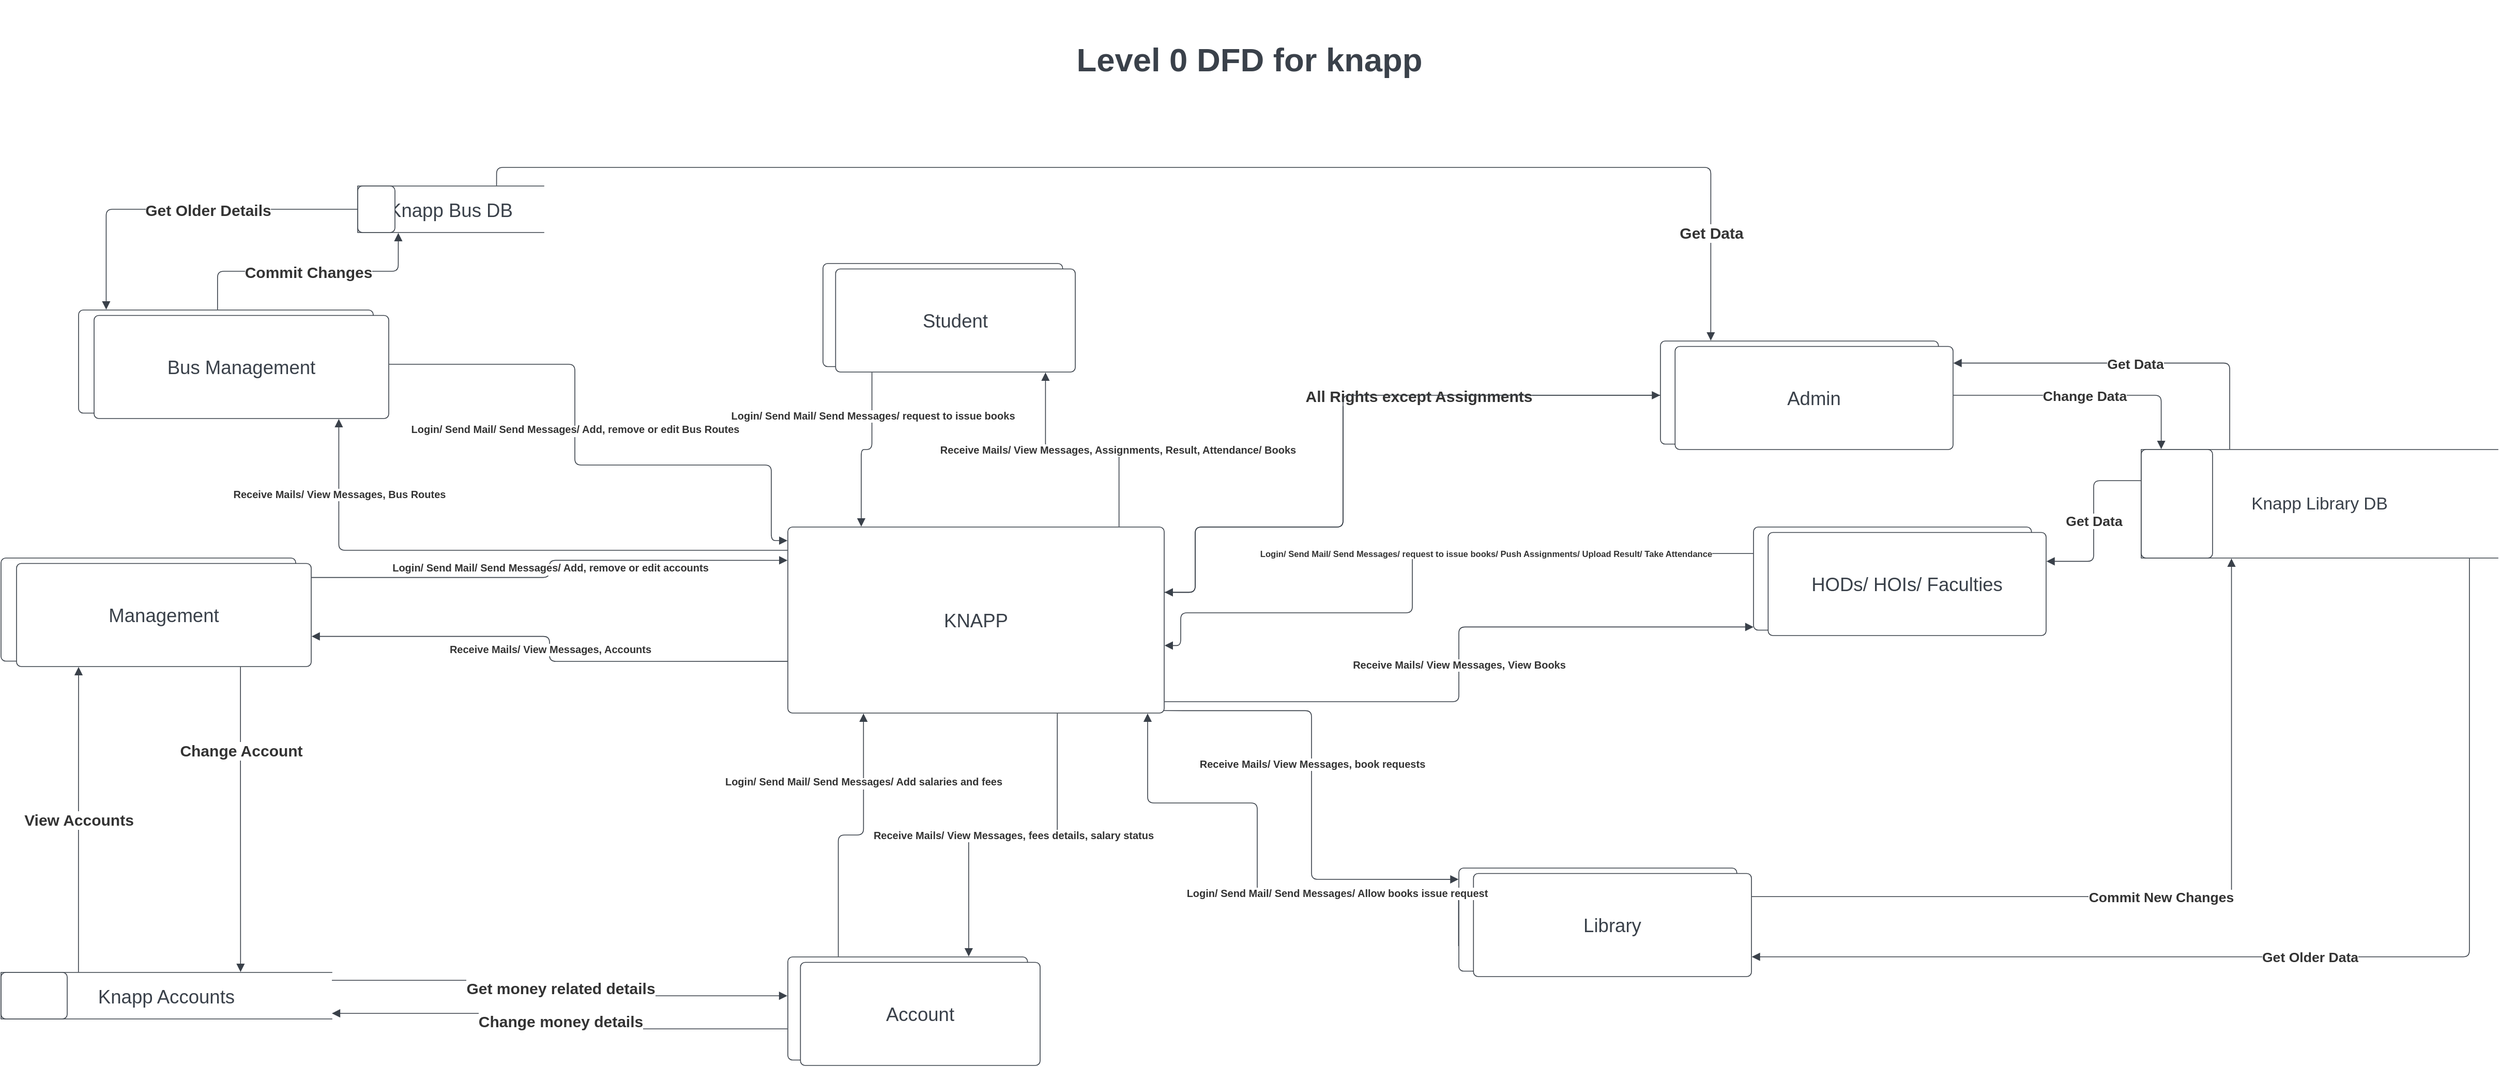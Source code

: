 <mxfile version="17.4.6" type="github">
  <diagram id="fCqaVw2pq8V73bq1t6jI" name="Page-1">
    <mxGraphModel dx="3422" dy="2517" grid="1" gridSize="10" guides="1" tooltips="1" connect="1" arrows="1" fold="1" page="1" pageScale="1" pageWidth="827" pageHeight="1169" math="0" shadow="0">
      <root>
        <mxCell id="0" />
        <mxCell id="1" parent="0" />
        <UserObject label="KNAPP" lucidchartObjectId="-gF94j9-hD2a" id="KI9LwyOwCy_DiI_rp80w-1">
          <mxCell style="html=1;overflow=block;blockSpacing=1;whiteSpace=wrap;fontSize=18.3;fontColor=#3a414a;spacing=0;strokeColor=#3a414a;strokeOpacity=100;rounded=1;absoluteArcSize=1;arcSize=9;strokeWidth=0.8;" vertex="1" parent="1">
            <mxGeometry x="116" y="60" width="364" height="180" as="geometry" />
          </mxCell>
        </UserObject>
        <UserObject label="Level 0 DFD for knapp" lucidchartObjectId="JhF9Eehg9fw0" id="KI9LwyOwCy_DiI_rp80w-2">
          <mxCell style="html=1;overflow=block;blockSpacing=1;whiteSpace=wrap;fontSize=31.7;fontColor=#3a414a;fontStyle=1;spacing=3.8;strokeColor=none;fillOpacity=0;fillColor=#ffffff;strokeWidth=0;" vertex="1" parent="1">
            <mxGeometry x="360" y="-450" width="405" height="115" as="geometry" />
          </mxCell>
        </UserObject>
        <mxCell id="KI9LwyOwCy_DiI_rp80w-3" value="" style="html=1;overflow=block;blockSpacing=1;whiteSpace=wrap;strokeColor=none;fillColor=none;fontSize=18.3;fontColor=#3a414a;spacing=0;strokeOpacity=100;rounded=1;absoluteArcSize=1;arcSize=9;strokeWidth=0.8;" vertex="1" parent="1">
          <mxGeometry x="150" y="-195" width="244" height="105" as="geometry" />
        </mxCell>
        <mxCell id="KI9LwyOwCy_DiI_rp80w-4" value="" style="part=1;whiteSpace=wrap;fontSize=18.3;fontColor=#3a414a;spacing=0;strokeColor=#3a414a;strokeOpacity=100;rounded=1;absoluteArcSize=1;arcSize=9;strokeWidth=0.8;" vertex="1" parent="KI9LwyOwCy_DiI_rp80w-3">
          <mxGeometry width="231.8" height="99.75" as="geometry" />
        </mxCell>
        <mxCell id="KI9LwyOwCy_DiI_rp80w-5" value="Student" style="part=1;whiteSpace=wrap;fontSize=18.3;fontColor=#3a414a;spacing=0;strokeColor=#3a414a;strokeOpacity=100;rounded=1;absoluteArcSize=1;arcSize=9;strokeWidth=0.8;" vertex="1" parent="KI9LwyOwCy_DiI_rp80w-3">
          <mxGeometry x="12.2" y="5.25" width="231.8" height="99.75" as="geometry" />
        </mxCell>
        <mxCell id="KI9LwyOwCy_DiI_rp80w-6" value="" style="html=1;overflow=block;blockSpacing=1;whiteSpace=wrap;strokeColor=none;fillColor=none;fontSize=18.3;fontColor=#3a414a;spacing=0;strokeOpacity=100;rounded=1;absoluteArcSize=1;arcSize=9;strokeWidth=0.8;" vertex="1" parent="1">
          <mxGeometry x="116" y="476" width="244" height="105" as="geometry" />
        </mxCell>
        <mxCell id="KI9LwyOwCy_DiI_rp80w-7" value="" style="part=1;whiteSpace=wrap;fontSize=18.3;fontColor=#3a414a;spacing=0;strokeColor=#3a414a;strokeOpacity=100;rounded=1;absoluteArcSize=1;arcSize=9;strokeWidth=0.8;" vertex="1" parent="KI9LwyOwCy_DiI_rp80w-6">
          <mxGeometry width="231.8" height="99.75" as="geometry" />
        </mxCell>
        <mxCell id="KI9LwyOwCy_DiI_rp80w-8" value="Account" style="part=1;whiteSpace=wrap;fontSize=18.3;fontColor=#3a414a;spacing=0;strokeColor=#3a414a;strokeOpacity=100;rounded=1;absoluteArcSize=1;arcSize=9;strokeWidth=0.8;" vertex="1" parent="KI9LwyOwCy_DiI_rp80w-6">
          <mxGeometry x="12.2" y="5.25" width="231.8" height="99.75" as="geometry" />
        </mxCell>
        <mxCell id="KI9LwyOwCy_DiI_rp80w-9" value="" style="html=1;overflow=block;blockSpacing=1;whiteSpace=wrap;strokeColor=none;fillColor=none;fontSize=18.3;fontColor=#3a414a;spacing=0;strokeOpacity=100;rounded=1;absoluteArcSize=1;arcSize=9;strokeWidth=0.8;" vertex="1" parent="1">
          <mxGeometry x="1050" y="60" width="283" height="105" as="geometry" />
        </mxCell>
        <mxCell id="KI9LwyOwCy_DiI_rp80w-10" value="" style="part=1;whiteSpace=wrap;fontSize=18.3;fontColor=#3a414a;spacing=0;strokeColor=#3a414a;strokeOpacity=100;rounded=1;absoluteArcSize=1;arcSize=9;strokeWidth=0.8;" vertex="1" parent="KI9LwyOwCy_DiI_rp80w-9">
          <mxGeometry width="268.85" height="99.75" as="geometry" />
        </mxCell>
        <mxCell id="KI9LwyOwCy_DiI_rp80w-11" value="HODs/ HOIs/ Faculties" style="part=1;whiteSpace=wrap;fontSize=18.3;fontColor=#3a414a;spacing=0;strokeColor=#3a414a;strokeOpacity=100;rounded=1;absoluteArcSize=1;arcSize=9;strokeWidth=0.8;" vertex="1" parent="KI9LwyOwCy_DiI_rp80w-9">
          <mxGeometry x="14.15" y="5.25" width="268.85" height="99.75" as="geometry" />
        </mxCell>
        <mxCell id="KI9LwyOwCy_DiI_rp80w-12" value="" style="html=1;overflow=block;blockSpacing=1;whiteSpace=wrap;strokeColor=none;fillColor=none;fontSize=18.3;fontColor=#3a414a;spacing=0;strokeOpacity=100;rounded=1;absoluteArcSize=1;arcSize=9;strokeWidth=0.8;" vertex="1" parent="1">
          <mxGeometry x="-645" y="90" width="300" height="105" as="geometry" />
        </mxCell>
        <mxCell id="KI9LwyOwCy_DiI_rp80w-13" value="" style="part=1;whiteSpace=wrap;fontSize=18.3;fontColor=#3a414a;spacing=0;strokeColor=#3a414a;strokeOpacity=100;rounded=1;absoluteArcSize=1;arcSize=9;strokeWidth=0.8;" vertex="1" parent="KI9LwyOwCy_DiI_rp80w-12">
          <mxGeometry width="285" height="99.75" as="geometry" />
        </mxCell>
        <mxCell id="KI9LwyOwCy_DiI_rp80w-14" value="Management" style="part=1;whiteSpace=wrap;fontSize=18.3;fontColor=#3a414a;spacing=0;strokeColor=#3a414a;strokeOpacity=100;rounded=1;absoluteArcSize=1;arcSize=9;strokeWidth=0.8;" vertex="1" parent="KI9LwyOwCy_DiI_rp80w-12">
          <mxGeometry x="15" y="5.25" width="285" height="99.75" as="geometry" />
        </mxCell>
        <mxCell id="KI9LwyOwCy_DiI_rp80w-15" value="" style="html=1;overflow=block;blockSpacing=1;whiteSpace=wrap;strokeColor=none;fillColor=none;fontSize=18.3;fontColor=#3a414a;spacing=0;strokeOpacity=100;rounded=1;absoluteArcSize=1;arcSize=9;strokeWidth=0.8;" vertex="1" parent="1">
          <mxGeometry x="960" y="-120" width="283" height="105" as="geometry" />
        </mxCell>
        <mxCell id="KI9LwyOwCy_DiI_rp80w-16" value="" style="part=1;whiteSpace=wrap;fontSize=18.3;fontColor=#3a414a;spacing=0;strokeColor=#3a414a;strokeOpacity=100;rounded=1;absoluteArcSize=1;arcSize=9;strokeWidth=0.8;" vertex="1" parent="KI9LwyOwCy_DiI_rp80w-15">
          <mxGeometry width="268.85" height="99.75" as="geometry" />
        </mxCell>
        <mxCell id="KI9LwyOwCy_DiI_rp80w-17" value="Admin" style="part=1;whiteSpace=wrap;fontSize=18.3;fontColor=#3a414a;spacing=0;strokeColor=#3a414a;strokeOpacity=100;rounded=1;absoluteArcSize=1;arcSize=9;strokeWidth=0.8;" vertex="1" parent="KI9LwyOwCy_DiI_rp80w-15">
          <mxGeometry x="14.15" y="5.25" width="268.85" height="99.75" as="geometry" />
        </mxCell>
        <mxCell id="KI9LwyOwCy_DiI_rp80w-18" value="" style="html=1;overflow=block;blockSpacing=1;whiteSpace=wrap;strokeColor=none;fillColor=none;fontSize=18.3;fontColor=#3a414a;spacing=0;strokeOpacity=100;rounded=1;absoluteArcSize=1;arcSize=9;strokeWidth=0.8;" vertex="1" parent="1">
          <mxGeometry x="765" y="390" width="283" height="105" as="geometry" />
        </mxCell>
        <mxCell id="KI9LwyOwCy_DiI_rp80w-19" value="" style="part=1;whiteSpace=wrap;fontSize=18.3;fontColor=#3a414a;spacing=0;strokeColor=#3a414a;strokeOpacity=100;rounded=1;absoluteArcSize=1;arcSize=9;strokeWidth=0.8;" vertex="1" parent="KI9LwyOwCy_DiI_rp80w-18">
          <mxGeometry width="268.85" height="99.75" as="geometry" />
        </mxCell>
        <mxCell id="KI9LwyOwCy_DiI_rp80w-20" value="Library" style="part=1;whiteSpace=wrap;fontSize=18.3;fontColor=#3a414a;spacing=0;strokeColor=#3a414a;strokeOpacity=100;rounded=1;absoluteArcSize=1;arcSize=9;strokeWidth=0.8;" vertex="1" parent="KI9LwyOwCy_DiI_rp80w-18">
          <mxGeometry x="14.15" y="5.25" width="268.85" height="99.75" as="geometry" />
        </mxCell>
        <mxCell id="KI9LwyOwCy_DiI_rp80w-21" value="" style="html=1;overflow=block;blockSpacing=1;whiteSpace=wrap;strokeColor=none;fillColor=none;fontSize=18.3;fontColor=#3a414a;spacing=0;strokeOpacity=100;rounded=1;absoluteArcSize=1;arcSize=9;strokeWidth=0.8;" vertex="1" parent="1">
          <mxGeometry x="-570" y="-150" width="300" height="105" as="geometry" />
        </mxCell>
        <mxCell id="KI9LwyOwCy_DiI_rp80w-22" value="" style="part=1;whiteSpace=wrap;fontSize=18.3;fontColor=#3a414a;spacing=0;strokeColor=#3a414a;strokeOpacity=100;rounded=1;absoluteArcSize=1;arcSize=9;strokeWidth=0.8;" vertex="1" parent="KI9LwyOwCy_DiI_rp80w-21">
          <mxGeometry width="285" height="99.75" as="geometry" />
        </mxCell>
        <mxCell id="KI9LwyOwCy_DiI_rp80w-23" value="Bus Management" style="part=1;whiteSpace=wrap;fontSize=18.3;fontColor=#3a414a;spacing=0;strokeColor=#3a414a;strokeOpacity=100;rounded=1;absoluteArcSize=1;arcSize=9;strokeWidth=0.8;" vertex="1" parent="KI9LwyOwCy_DiI_rp80w-21">
          <mxGeometry x="15" y="5.25" width="285" height="99.75" as="geometry" />
        </mxCell>
        <mxCell id="KI9LwyOwCy_DiI_rp80w-24" value="Knapp Accounts" style="html=1;overflow=block;blockSpacing=1;shape=partialRectangle;right=0;whiteSpace=wrap;fontSize=18.3;fontColor=#3a414a;spacing=0;strokeColor=#3a414a;strokeOpacity=100;rounded=1;absoluteArcSize=1;arcSize=9;strokeWidth=0.8;" vertex="1" parent="1">
          <mxGeometry x="-645" y="491" width="320" height="45" as="geometry" />
        </mxCell>
        <mxCell id="KI9LwyOwCy_DiI_rp80w-25" value="" style="part=1;whiteSpace=wrap;fontSize=13;fontColor=#3a414a;spacing=0;strokeColor=#3a414a;strokeOpacity=100;rounded=1;absoluteArcSize=1;arcSize=9;strokeWidth=0.8;" vertex="1" parent="KI9LwyOwCy_DiI_rp80w-24">
          <mxGeometry width="64" height="45" as="geometry" />
        </mxCell>
        <UserObject label="" lucidchartObjectId="QpF9Dbj3gces" id="KI9LwyOwCy_DiI_rp80w-26">
          <mxCell style="html=1;jettySize=18;whiteSpace=wrap;fontSize=13;strokeColor=#3a414a;strokeOpacity=100;strokeWidth=0.8;rounded=1;arcSize=12;edgeStyle=orthogonalEdgeStyle;startArrow=none;endArrow=block;endFill=1;exitX=0.194;exitY=1.004;exitPerimeter=0;entryX=0.195;entryY=-0.002;entryPerimeter=0;" edge="1" parent="1" source="KI9LwyOwCy_DiI_rp80w-3" target="KI9LwyOwCy_DiI_rp80w-1">
            <mxGeometry width="100" height="100" relative="1" as="geometry">
              <Array as="points" />
            </mxGeometry>
          </mxCell>
        </UserObject>
        <mxCell id="KI9LwyOwCy_DiI_rp80w-27" value="Login/ Send Mail/ Send Messages/ request to issue books" style="text;html=1;resizable=0;labelBackgroundColor=default;align=center;verticalAlign=middle;fontStyle=1;fontColor=#333333;fontSize=10;" vertex="1" parent="KI9LwyOwCy_DiI_rp80w-26">
          <mxGeometry x="-0.489" relative="1" as="geometry" />
        </mxCell>
        <UserObject label="" lucidchartObjectId="FqF92G_2Z6pP" id="KI9LwyOwCy_DiI_rp80w-28">
          <mxCell style="html=1;jettySize=18;whiteSpace=wrap;fontSize=13;strokeColor=#3a414a;strokeOpacity=100;strokeWidth=0.8;rounded=1;arcSize=12;edgeStyle=orthogonalEdgeStyle;startArrow=none;endArrow=block;endFill=1;exitX=0.88;exitY=-0.002;exitPerimeter=0;entryX=0.882;entryY=1.004;entryPerimeter=0;" edge="1" parent="1" source="KI9LwyOwCy_DiI_rp80w-1" target="KI9LwyOwCy_DiI_rp80w-3">
            <mxGeometry width="100" height="100" relative="1" as="geometry">
              <Array as="points" />
            </mxGeometry>
          </mxCell>
        </UserObject>
        <mxCell id="KI9LwyOwCy_DiI_rp80w-29" value="Receive Mails/ View Messages, Assignments, Result, Attendance/ Books" style="text;html=1;resizable=0;labelBackgroundColor=default;align=center;verticalAlign=middle;fontStyle=1;fontColor=#333333;fontSize=10;" vertex="1" parent="KI9LwyOwCy_DiI_rp80w-28">
          <mxGeometry x="-0.307" relative="1" as="geometry" />
        </mxCell>
        <UserObject label="" lucidchartObjectId="twF9hDbpPA6V" id="KI9LwyOwCy_DiI_rp80w-30">
          <mxCell style="html=1;jettySize=18;whiteSpace=wrap;fontSize=13;strokeColor=#3a414a;strokeOpacity=100;strokeWidth=0.8;rounded=1;arcSize=12;edgeStyle=orthogonalEdgeStyle;startArrow=none;endArrow=block;endFill=1;exitX=1.001;exitY=0.179;exitPerimeter=0;entryX=-0.001;entryY=0.179;entryPerimeter=0;" edge="1" parent="1" source="KI9LwyOwCy_DiI_rp80w-12" target="KI9LwyOwCy_DiI_rp80w-1">
            <mxGeometry width="100" height="100" relative="1" as="geometry">
              <Array as="points" />
            </mxGeometry>
          </mxCell>
        </UserObject>
        <mxCell id="KI9LwyOwCy_DiI_rp80w-31" value="&lt;div style=&quot;display: flex; justify-content: center; text-align: center; align-items: baseline; font-size: 0; line-height: 1.25;margin-top: -2px;&quot;&gt;&lt;span&gt;&lt;span style=&quot;font-size:10px;color:#333333;font-weight: bold;&quot;&gt;Login/ Send Mail/ Send Messages/ &lt;/span&gt;&lt;span style=&quot;font-size:10px;color:#333333;font-weight: bold;&quot;&gt;Add, remove or edit accounts&lt;/span&gt;&lt;/span&gt;&lt;/div&gt;" style="text;html=1;resizable=0;labelBackgroundColor=default;align=center;verticalAlign=middle;" vertex="1" parent="KI9LwyOwCy_DiI_rp80w-30">
          <mxGeometry relative="1" as="geometry" />
        </mxCell>
        <UserObject label="" lucidchartObjectId="4wF9BMH.jKfm" id="KI9LwyOwCy_DiI_rp80w-32">
          <mxCell style="html=1;jettySize=18;whiteSpace=wrap;overflow=block;blockSpacing=1;fontSize=13;strokeColor=#3a414a;strokeOpacity=100;strokeWidth=0.8;rounded=1;arcSize=12;edgeStyle=orthogonalEdgeStyle;startArrow=none;endArrow=block;endFill=1;exitX=-0.001;exitY=0.722;exitPerimeter=0;entryX=1.001;entryY=0.722;entryPerimeter=0;" edge="1" parent="1" source="KI9LwyOwCy_DiI_rp80w-1" target="KI9LwyOwCy_DiI_rp80w-12">
            <mxGeometry width="100" height="100" relative="1" as="geometry">
              <Array as="points" />
            </mxGeometry>
          </mxCell>
        </UserObject>
        <mxCell id="KI9LwyOwCy_DiI_rp80w-33" value="Receive Mails/ View Messages, Accounts " style="text;html=1;resizable=0;labelBackgroundColor=default;align=center;verticalAlign=middle;fontStyle=1;fontColor=#333333;fontSize=10;" vertex="1" parent="KI9LwyOwCy_DiI_rp80w-32">
          <mxGeometry relative="1" as="geometry" />
        </mxCell>
        <UserObject label="" lucidchartObjectId="~xF98fLgoQ6E" id="KI9LwyOwCy_DiI_rp80w-34">
          <mxCell style="html=1;jettySize=18;whiteSpace=wrap;fontSize=13;strokeColor=#3a414a;strokeOpacity=100;strokeWidth=0.8;rounded=1;arcSize=12;edgeStyle=orthogonalEdgeStyle;startArrow=none;endArrow=block;endFill=1;exitX=0.772;exitY=1.004;exitPerimeter=0;entryX=0.724;entryY=-0.008;entryPerimeter=0;" edge="1" parent="1" source="KI9LwyOwCy_DiI_rp80w-12" target="KI9LwyOwCy_DiI_rp80w-24">
            <mxGeometry width="100" height="100" relative="1" as="geometry">
              <Array as="points" />
            </mxGeometry>
          </mxCell>
        </UserObject>
        <mxCell id="KI9LwyOwCy_DiI_rp80w-35" value="Change Account " style="text;html=1;resizable=0;labelBackgroundColor=default;align=center;verticalAlign=middle;fontStyle=1;fontColor=#333333;fontSize=15;" vertex="1" parent="KI9LwyOwCy_DiI_rp80w-34">
          <mxGeometry x="-0.454" relative="1" as="geometry" />
        </mxCell>
        <UserObject label="" lucidchartObjectId="WyF9mK-ZiQZl" id="KI9LwyOwCy_DiI_rp80w-36">
          <mxCell style="html=1;jettySize=18;whiteSpace=wrap;fontSize=13;strokeColor=#3a414a;strokeOpacity=100;strokeWidth=0.8;rounded=1;arcSize=12;edgeStyle=orthogonalEdgeStyle;startArrow=none;endArrow=block;endFill=1;exitX=0.234;exitY=-0.008;exitPerimeter=0;entryX=0.25;entryY=1.004;entryPerimeter=0;" edge="1" parent="1" source="KI9LwyOwCy_DiI_rp80w-24" target="KI9LwyOwCy_DiI_rp80w-12">
            <mxGeometry width="100" height="100" relative="1" as="geometry">
              <Array as="points" />
            </mxGeometry>
          </mxCell>
        </UserObject>
        <mxCell id="KI9LwyOwCy_DiI_rp80w-37" value="View Accounts" style="text;html=1;resizable=0;labelBackgroundColor=default;align=center;verticalAlign=middle;fontStyle=1;fontColor=#333333;fontSize=15;" vertex="1" parent="KI9LwyOwCy_DiI_rp80w-36">
          <mxGeometry relative="1" as="geometry" />
        </mxCell>
        <UserObject label="" lucidchartObjectId="XCF9KpTmHwVo" id="KI9LwyOwCy_DiI_rp80w-38">
          <mxCell style="html=1;jettySize=18;whiteSpace=wrap;fontSize=13;strokeColor=#3a414a;strokeOpacity=100;strokeWidth=0.8;rounded=1;arcSize=12;edgeStyle=orthogonalEdgeStyle;startArrow=none;endArrow=block;endFill=1;exitX=0.2;exitY=-0.004;exitPerimeter=0;entryX=0.201;entryY=1.002;entryPerimeter=0;" edge="1" parent="1" source="KI9LwyOwCy_DiI_rp80w-6" target="KI9LwyOwCy_DiI_rp80w-1">
            <mxGeometry width="100" height="100" relative="1" as="geometry">
              <Array as="points" />
            </mxGeometry>
          </mxCell>
        </UserObject>
        <mxCell id="KI9LwyOwCy_DiI_rp80w-39" value="&lt;div style=&quot;display: flex; justify-content: center; text-align: center; align-items: baseline; font-size: 0; line-height: 1.25;margin-top: -2px;&quot;&gt;&lt;span&gt;&lt;span style=&quot;font-size:10px;color:#333333;font-weight: bold;&quot;&gt;Login/ Send Mail/ Send Messages/ &lt;/span&gt;&lt;span style=&quot;font-size:10px;color:#333333;font-weight: bold;&quot;&gt;Add salaries and fees&lt;/span&gt;&lt;/span&gt;&lt;/div&gt;" style="text;html=1;resizable=0;labelBackgroundColor=default;align=center;verticalAlign=middle;" vertex="1" parent="KI9LwyOwCy_DiI_rp80w-38">
          <mxGeometry x="0.481" relative="1" as="geometry" />
        </mxCell>
        <UserObject label="" lucidchartObjectId="PDF9HgYzVg9O" id="KI9LwyOwCy_DiI_rp80w-40">
          <mxCell style="html=1;jettySize=18;whiteSpace=wrap;overflow=block;blockSpacing=1;fontSize=13;strokeColor=#3a414a;strokeOpacity=100;strokeWidth=0.8;rounded=1;arcSize=12;edgeStyle=orthogonalEdgeStyle;startArrow=block;startFill=1;endArrow=none;exitX=0.717;exitY=-0.004;exitPerimeter=0;entryX=0.716;entryY=1.002;entryPerimeter=0;" edge="1" parent="1" source="KI9LwyOwCy_DiI_rp80w-6" target="KI9LwyOwCy_DiI_rp80w-1">
            <mxGeometry width="100" height="100" relative="1" as="geometry">
              <Array as="points" />
            </mxGeometry>
          </mxCell>
        </UserObject>
        <mxCell id="KI9LwyOwCy_DiI_rp80w-41" value="Receive Mails/ View Messages, fees details, salary status " style="text;html=1;resizable=0;labelBackgroundColor=default;align=center;verticalAlign=middle;fontStyle=1;fontColor=#333333;fontSize=10;" vertex="1" parent="KI9LwyOwCy_DiI_rp80w-40">
          <mxGeometry relative="1" as="geometry" />
        </mxCell>
        <UserObject label="" lucidchartObjectId="CEF9JFXB4pmk" id="KI9LwyOwCy_DiI_rp80w-42">
          <mxCell style="html=1;jettySize=18;whiteSpace=wrap;fontSize=13;strokeColor=#3a414a;strokeOpacity=100;strokeWidth=0.8;rounded=1;arcSize=12;edgeStyle=orthogonalEdgeStyle;startArrow=none;endArrow=block;endFill=1;exitX=1;exitY=0.169;exitPerimeter=0;entryX=-0.002;entryY=0.358;entryPerimeter=0;" edge="1" parent="1" source="KI9LwyOwCy_DiI_rp80w-24" target="KI9LwyOwCy_DiI_rp80w-6">
            <mxGeometry width="100" height="100" relative="1" as="geometry">
              <Array as="points" />
            </mxGeometry>
          </mxCell>
        </UserObject>
        <mxCell id="KI9LwyOwCy_DiI_rp80w-43" value="Get money related details" style="text;html=1;resizable=0;labelBackgroundColor=default;align=center;verticalAlign=middle;fontStyle=1;fontColor=#333333;fontSize=15;" vertex="1" parent="KI9LwyOwCy_DiI_rp80w-42">
          <mxGeometry relative="1" as="geometry" />
        </mxCell>
        <UserObject label="" lucidchartObjectId="2EF9LWlGfcJj" id="KI9LwyOwCy_DiI_rp80w-44">
          <mxCell style="html=1;jettySize=18;whiteSpace=wrap;fontSize=13;strokeColor=#3a414a;strokeOpacity=100;strokeWidth=0.8;rounded=1;arcSize=12;edgeStyle=orthogonalEdgeStyle;startArrow=none;endArrow=block;endFill=1;exitX=-0.002;exitY=0.663;exitPerimeter=0;entryX=1;entryY=0.88;entryPerimeter=0;" edge="1" parent="1" source="KI9LwyOwCy_DiI_rp80w-6" target="KI9LwyOwCy_DiI_rp80w-24">
            <mxGeometry width="100" height="100" relative="1" as="geometry">
              <Array as="points" />
            </mxGeometry>
          </mxCell>
        </UserObject>
        <mxCell id="KI9LwyOwCy_DiI_rp80w-45" value="Change money details" style="text;html=1;resizable=0;labelBackgroundColor=default;align=center;verticalAlign=middle;fontStyle=1;fontColor=#333333;fontSize=15;" vertex="1" parent="KI9LwyOwCy_DiI_rp80w-44">
          <mxGeometry relative="1" as="geometry" />
        </mxCell>
        <UserObject label="" lucidchartObjectId="zFF9FdMDNUDP" id="KI9LwyOwCy_DiI_rp80w-46">
          <mxCell style="html=1;jettySize=18;whiteSpace=wrap;fontSize=13;strokeColor=#3a414a;strokeOpacity=100;strokeWidth=0.8;rounded=1;arcSize=12;edgeStyle=orthogonalEdgeStyle;startArrow=none;endArrow=block;endFill=1;exitX=1.001;exitY=0.5;exitPerimeter=0;entryX=-0.001;entryY=0.073;entryPerimeter=0;" edge="1" parent="1" source="KI9LwyOwCy_DiI_rp80w-21" target="KI9LwyOwCy_DiI_rp80w-1">
            <mxGeometry width="100" height="100" relative="1" as="geometry">
              <Array as="points">
                <mxPoint x="-90" y="-97" />
                <mxPoint x="-90" />
                <mxPoint x="100" />
                <mxPoint x="100" y="73" />
              </Array>
            </mxGeometry>
          </mxCell>
        </UserObject>
        <mxCell id="KI9LwyOwCy_DiI_rp80w-47" value="&lt;div style=&quot;display: flex; justify-content: center; text-align: center; align-items: baseline; font-size: 0; line-height: 1.25;margin-top: -2px;&quot;&gt;&lt;span&gt;&lt;span style=&quot;font-size:10px;color:#333333;font-weight: bold;&quot;&gt;Login/ Send Mail/ Send Messages/ &lt;/span&gt;&lt;span style=&quot;font-size:10px;color:#333333;font-weight: bold;&quot;&gt;Add, remove or edit Bus Routes&lt;/span&gt;&lt;/span&gt;&lt;/div&gt;" style="text;html=1;resizable=0;labelBackgroundColor=default;align=center;verticalAlign=middle;" vertex="1" parent="KI9LwyOwCy_DiI_rp80w-46">
          <mxGeometry x="-0.123" relative="1" as="geometry" />
        </mxCell>
        <mxCell id="KI9LwyOwCy_DiI_rp80w-48" value="Knapp Bus DB" style="html=1;overflow=block;blockSpacing=1;shape=partialRectangle;right=0;whiteSpace=wrap;fontSize=18.3;fontColor=#3a414a;spacing=0;strokeColor=#3a414a;strokeOpacity=100;rounded=1;absoluteArcSize=1;arcSize=9;strokeWidth=0.8;" vertex="1" parent="1">
          <mxGeometry x="-300" y="-270" width="180" height="45" as="geometry" />
        </mxCell>
        <mxCell id="KI9LwyOwCy_DiI_rp80w-49" value="" style="part=1;whiteSpace=wrap;fontSize=13;fontColor=#3a414a;spacing=0;strokeColor=#3a414a;strokeOpacity=100;rounded=1;absoluteArcSize=1;arcSize=9;strokeWidth=0.8;" vertex="1" parent="KI9LwyOwCy_DiI_rp80w-48">
          <mxGeometry width="36" height="45" as="geometry" />
        </mxCell>
        <UserObject label="" lucidchartObjectId="ZIF9dEg9Eiti" id="KI9LwyOwCy_DiI_rp80w-50">
          <mxCell style="html=1;jettySize=18;whiteSpace=wrap;overflow=block;blockSpacing=1;fontSize=13;strokeColor=#3a414a;strokeOpacity=100;strokeWidth=0.8;rounded=1;arcSize=12;edgeStyle=orthogonalEdgeStyle;startArrow=none;endArrow=block;endFill=1;exitX=0.448;exitY=-0.004;exitPerimeter=0;entryX=0.218;entryY=1.008;entryPerimeter=0;" edge="1" parent="1" source="KI9LwyOwCy_DiI_rp80w-21" target="KI9LwyOwCy_DiI_rp80w-48">
            <mxGeometry width="100" height="100" relative="1" as="geometry">
              <Array as="points" />
            </mxGeometry>
          </mxCell>
        </UserObject>
        <mxCell id="KI9LwyOwCy_DiI_rp80w-51" value="Commit Changes" style="text;html=1;resizable=0;labelBackgroundColor=default;align=center;verticalAlign=middle;fontStyle=1;fontColor=#333333;fontSize=15;" vertex="1" parent="KI9LwyOwCy_DiI_rp80w-50">
          <mxGeometry relative="1" as="geometry" />
        </mxCell>
        <UserObject label="" lucidchartObjectId="-IF9fYBy2plp" id="KI9LwyOwCy_DiI_rp80w-52">
          <mxCell style="html=1;jettySize=18;whiteSpace=wrap;fontSize=13;strokeColor=#3a414a;strokeOpacity=100;strokeWidth=0.8;rounded=1;arcSize=12;edgeStyle=orthogonalEdgeStyle;startArrow=none;endArrow=block;endFill=1;exitX=-0.002;exitY=0.5;exitPerimeter=0;entryX=0.089;entryY=-0.004;entryPerimeter=0;" edge="1" parent="1" source="KI9LwyOwCy_DiI_rp80w-48" target="KI9LwyOwCy_DiI_rp80w-21">
            <mxGeometry width="100" height="100" relative="1" as="geometry">
              <Array as="points" />
            </mxGeometry>
          </mxCell>
        </UserObject>
        <mxCell id="KI9LwyOwCy_DiI_rp80w-53" value="Get Older Details" style="text;html=1;resizable=0;labelBackgroundColor=default;align=center;verticalAlign=middle;fontStyle=1;fontColor=#333333;fontSize=15;" vertex="1" parent="KI9LwyOwCy_DiI_rp80w-52">
          <mxGeometry x="-0.147" relative="1" as="geometry" />
        </mxCell>
        <UserObject label="" lucidchartObjectId="fQF9Zuld5-XW" id="KI9LwyOwCy_DiI_rp80w-54">
          <mxCell style="html=1;jettySize=18;whiteSpace=wrap;fontSize=13;strokeColor=#3a414a;strokeOpacity=100;strokeWidth=0.8;rounded=1;arcSize=12;edgeStyle=orthogonalEdgeStyle;startArrow=none;endArrow=block;endFill=1;exitX=-0.001;exitY=0.5;exitPerimeter=0;entryX=1.001;entryY=0.351;entryPerimeter=0;" edge="1" parent="1" source="KI9LwyOwCy_DiI_rp80w-15" target="KI9LwyOwCy_DiI_rp80w-1">
            <mxGeometry width="100" height="100" relative="1" as="geometry">
              <Array as="points">
                <mxPoint x="653" y="-67" />
                <mxPoint x="653" y="60" />
                <mxPoint x="510" y="60" />
                <mxPoint x="510" y="123" />
              </Array>
            </mxGeometry>
          </mxCell>
        </UserObject>
        <mxCell id="KI9LwyOwCy_DiI_rp80w-55" value="All Rights except Assignments" style="text;html=1;resizable=0;labelBackgroundColor=default;align=center;verticalAlign=middle;fontStyle=1;fontColor=#333333;fontSize=15;" vertex="1" parent="KI9LwyOwCy_DiI_rp80w-54">
          <mxGeometry x="-0.302" relative="1" as="geometry" />
        </mxCell>
        <UserObject label="" lucidchartObjectId="BUF98bRzvGzL" id="KI9LwyOwCy_DiI_rp80w-56">
          <mxCell style="html=1;jettySize=18;whiteSpace=wrap;fontSize=13;strokeColor=#3a414a;strokeOpacity=100;strokeWidth=0.8;rounded=1;arcSize=12;edgeStyle=orthogonalEdgeStyle;startArrow=none;endArrow=block;endFill=1;exitX=1.001;exitY=0.351;exitPerimeter=0;entryX=-0.001;entryY=0.5;entryPerimeter=0;" edge="1" parent="1" source="KI9LwyOwCy_DiI_rp80w-1" target="KI9LwyOwCy_DiI_rp80w-15">
            <mxGeometry width="100" height="100" relative="1" as="geometry">
              <Array as="points">
                <mxPoint x="510" y="123" />
                <mxPoint x="510" y="60" />
                <mxPoint x="653" y="60" />
                <mxPoint x="653" y="-67" />
              </Array>
            </mxGeometry>
          </mxCell>
        </UserObject>
        <UserObject label="" lucidchartObjectId="mWF97txLSc_M" id="KI9LwyOwCy_DiI_rp80w-57">
          <mxCell style="html=1;jettySize=18;whiteSpace=wrap;fontSize=13;strokeColor=#3a414a;strokeOpacity=100;strokeWidth=0.8;rounded=1;arcSize=12;edgeStyle=orthogonalEdgeStyle;startArrow=none;endArrow=block;endFill=1;exitX=0.746;exitY=-0.008;exitPerimeter=0;entryX=0.172;entryY=-0.004;entryPerimeter=0;" edge="1" parent="1" source="KI9LwyOwCy_DiI_rp80w-48" target="KI9LwyOwCy_DiI_rp80w-15">
            <mxGeometry width="100" height="100" relative="1" as="geometry">
              <Array as="points" />
            </mxGeometry>
          </mxCell>
        </UserObject>
        <mxCell id="KI9LwyOwCy_DiI_rp80w-58" value="Get Data" style="text;html=1;resizable=0;labelBackgroundColor=default;align=center;verticalAlign=middle;fontStyle=1;fontColor=#333333;fontSize=15;" vertex="1" parent="KI9LwyOwCy_DiI_rp80w-57">
          <mxGeometry x="0.846" relative="1" as="geometry" />
        </mxCell>
        <mxCell id="KI9LwyOwCy_DiI_rp80w-59" value="Knapp Library DB" style="html=1;overflow=block;blockSpacing=1;shape=partialRectangle;right=0;whiteSpace=wrap;fontSize=16.7;fontColor=#3a414a;spacing=0;strokeColor=#3a414a;strokeOpacity=100;rounded=1;absoluteArcSize=1;arcSize=9;strokeWidth=0.8;" vertex="1" parent="1">
          <mxGeometry x="1425" y="-15" width="345" height="105" as="geometry" />
        </mxCell>
        <mxCell id="KI9LwyOwCy_DiI_rp80w-60" value="" style="part=1;whiteSpace=wrap;fontSize=13;fontColor=#3a414a;spacing=0;strokeColor=#3a414a;strokeOpacity=100;rounded=1;absoluteArcSize=1;arcSize=9;strokeWidth=0.8;" vertex="1" parent="KI9LwyOwCy_DiI_rp80w-59">
          <mxGeometry width="69" height="105" as="geometry" />
        </mxCell>
        <UserObject label="" lucidchartObjectId=".0F9dgKaAZxk" id="KI9LwyOwCy_DiI_rp80w-61">
          <mxCell style="html=1;jettySize=18;whiteSpace=wrap;fontSize=13;strokeColor=#3a414a;strokeOpacity=100;strokeWidth=0.8;rounded=1;arcSize=12;edgeStyle=orthogonalEdgeStyle;startArrow=none;endArrow=block;endFill=1;exitX=1.001;exitY=0.263;exitPerimeter=0;entryX=0.253;entryY=1.004;entryPerimeter=0;" edge="1" parent="1" source="KI9LwyOwCy_DiI_rp80w-18" target="KI9LwyOwCy_DiI_rp80w-59">
            <mxGeometry width="100" height="100" relative="1" as="geometry">
              <Array as="points" />
            </mxGeometry>
          </mxCell>
        </UserObject>
        <mxCell id="KI9LwyOwCy_DiI_rp80w-62" value="Commit New Changes" style="text;html=1;resizable=0;labelBackgroundColor=default;align=center;verticalAlign=middle;fontStyle=1;fontColor=#333333;fontSize=13.3;" vertex="1" parent="KI9LwyOwCy_DiI_rp80w-61">
          <mxGeometry relative="1" as="geometry" />
        </mxCell>
        <UserObject label="" lucidchartObjectId="l1F98b2l9hON" id="KI9LwyOwCy_DiI_rp80w-63">
          <mxCell style="html=1;jettySize=18;whiteSpace=wrap;fontSize=13;strokeColor=#3a414a;strokeOpacity=100;strokeWidth=0.8;rounded=1;arcSize=12;edgeStyle=orthogonalEdgeStyle;startArrow=none;endArrow=block;endFill=1;exitX=0.92;exitY=1.004;exitPerimeter=0;entryX=1.001;entryY=0.818;entryPerimeter=0;" edge="1" parent="1" source="KI9LwyOwCy_DiI_rp80w-59" target="KI9LwyOwCy_DiI_rp80w-18">
            <mxGeometry width="100" height="100" relative="1" as="geometry">
              <Array as="points" />
            </mxGeometry>
          </mxCell>
        </UserObject>
        <mxCell id="KI9LwyOwCy_DiI_rp80w-64" value="Get Older Data" style="text;html=1;resizable=0;labelBackgroundColor=default;align=center;verticalAlign=middle;fontStyle=1;fontColor=#333333;fontSize=13.3;" vertex="1" parent="KI9LwyOwCy_DiI_rp80w-63">
          <mxGeometry relative="1" as="geometry" />
        </mxCell>
        <UserObject label="" lucidchartObjectId="M1F9kkNUrOMo" id="KI9LwyOwCy_DiI_rp80w-65">
          <mxCell style="html=1;jettySize=18;whiteSpace=wrap;fontSize=13;strokeColor=#3a414a;strokeOpacity=100;strokeWidth=0.8;rounded=1;arcSize=12;edgeStyle=orthogonalEdgeStyle;startArrow=none;endArrow=block;endFill=1;exitX=0.248;exitY=-0.004;exitPerimeter=0;entryX=1.001;entryY=0.203;entryPerimeter=0;" edge="1" parent="1" source="KI9LwyOwCy_DiI_rp80w-59" target="KI9LwyOwCy_DiI_rp80w-15">
            <mxGeometry width="100" height="100" relative="1" as="geometry">
              <Array as="points" />
            </mxGeometry>
          </mxCell>
        </UserObject>
        <mxCell id="KI9LwyOwCy_DiI_rp80w-66" value="Get Data" style="text;html=1;resizable=0;labelBackgroundColor=default;align=center;verticalAlign=middle;fontStyle=1;fontColor=#333333;fontSize=13.3;" vertex="1" parent="KI9LwyOwCy_DiI_rp80w-65">
          <mxGeometry relative="1" as="geometry" />
        </mxCell>
        <UserObject label="" lucidchartObjectId="X1F9d76T7qdo" id="KI9LwyOwCy_DiI_rp80w-67">
          <mxCell style="html=1;jettySize=18;whiteSpace=wrap;fontSize=13;strokeColor=#3a414a;strokeOpacity=100;strokeWidth=0.8;rounded=1;arcSize=12;edgeStyle=orthogonalEdgeStyle;startArrow=none;endArrow=block;endFill=1;exitX=1.001;exitY=0.5;exitPerimeter=0;entryX=0.056;entryY=-0.004;entryPerimeter=0;" edge="1" parent="1" source="KI9LwyOwCy_DiI_rp80w-15" target="KI9LwyOwCy_DiI_rp80w-59">
            <mxGeometry width="100" height="100" relative="1" as="geometry">
              <Array as="points" />
            </mxGeometry>
          </mxCell>
        </UserObject>
        <mxCell id="KI9LwyOwCy_DiI_rp80w-68" value="Change Data" style="text;html=1;resizable=0;labelBackgroundColor=default;align=center;verticalAlign=middle;fontStyle=1;fontColor=#333333;fontSize=13.3;" vertex="1" parent="KI9LwyOwCy_DiI_rp80w-67">
          <mxGeometry relative="1" as="geometry" />
        </mxCell>
        <UserObject label="" lucidchartObjectId="Y2F9nTf6GwDI" id="KI9LwyOwCy_DiI_rp80w-69">
          <mxCell style="html=1;jettySize=18;whiteSpace=wrap;fontSize=13;strokeColor=#3a414a;strokeOpacity=100;strokeWidth=0.8;rounded=1;arcSize=12;edgeStyle=orthogonalEdgeStyle;startArrow=none;endArrow=block;endFill=1;exitX=-0.001;exitY=0.287;exitPerimeter=0;entryX=1.001;entryY=0.316;entryPerimeter=0;" edge="1" parent="1" source="KI9LwyOwCy_DiI_rp80w-59" target="KI9LwyOwCy_DiI_rp80w-9">
            <mxGeometry width="100" height="100" relative="1" as="geometry">
              <Array as="points" />
            </mxGeometry>
          </mxCell>
        </UserObject>
        <mxCell id="KI9LwyOwCy_DiI_rp80w-70" value="Get Data" style="text;html=1;resizable=0;labelBackgroundColor=default;align=center;verticalAlign=middle;fontStyle=1;fontColor=#333333;fontSize=13.3;" vertex="1" parent="KI9LwyOwCy_DiI_rp80w-69">
          <mxGeometry relative="1" as="geometry" />
        </mxCell>
        <UserObject label="" lucidchartObjectId="14F9TEtwOqv5" id="KI9LwyOwCy_DiI_rp80w-71">
          <mxCell style="html=1;jettySize=18;whiteSpace=wrap;fontSize=13;strokeColor=#3a414a;strokeOpacity=100;strokeWidth=0.8;rounded=1;arcSize=12;edgeStyle=orthogonalEdgeStyle;startArrow=none;endArrow=block;endFill=1;exitX=1.001;exitY=0.939;exitPerimeter=0;entryX=0;entryY=0.921;entryPerimeter=0;" edge="1" parent="1" source="KI9LwyOwCy_DiI_rp80w-1" target="KI9LwyOwCy_DiI_rp80w-9">
            <mxGeometry width="100" height="100" relative="1" as="geometry">
              <Array as="points" />
            </mxGeometry>
          </mxCell>
        </UserObject>
        <mxCell id="KI9LwyOwCy_DiI_rp80w-72" value="Receive Mails/ View Messages, View Books" style="text;html=1;resizable=0;labelBackgroundColor=default;align=center;verticalAlign=middle;fontStyle=1;fontColor=#333333;fontSize=10;" vertex="1" parent="KI9LwyOwCy_DiI_rp80w-71">
          <mxGeometry relative="1" as="geometry" />
        </mxCell>
        <UserObject label="" lucidchartObjectId="H7F9JF8hlGUH" id="KI9LwyOwCy_DiI_rp80w-73">
          <mxCell style="html=1;jettySize=18;whiteSpace=wrap;fontSize=13;strokeColor=#3a414a;strokeOpacity=100;strokeWidth=0.8;rounded=1;arcSize=12;edgeStyle=orthogonalEdgeStyle;startArrow=none;endArrow=block;endFill=1;exitX=-0.001;exitY=0.125;exitPerimeter=0;entryX=0.839;entryY=1.004;entryPerimeter=0;" edge="1" parent="1" source="KI9LwyOwCy_DiI_rp80w-1" target="KI9LwyOwCy_DiI_rp80w-21">
            <mxGeometry width="100" height="100" relative="1" as="geometry">
              <Array as="points">
                <mxPoint x="-319" y="82" />
              </Array>
            </mxGeometry>
          </mxCell>
        </UserObject>
        <mxCell id="KI9LwyOwCy_DiI_rp80w-74" value="Receive Mails/ View Messages, Bus Routes " style="text;html=1;resizable=0;labelBackgroundColor=default;align=center;verticalAlign=middle;fontStyle=1;fontColor=#333333;fontSize=10;" vertex="1" parent="KI9LwyOwCy_DiI_rp80w-73">
          <mxGeometry x="0.743" relative="1" as="geometry" />
        </mxCell>
        <UserObject label="" lucidchartObjectId="T8F9JHNPFgV9" id="KI9LwyOwCy_DiI_rp80w-75">
          <mxCell style="html=1;jettySize=18;whiteSpace=wrap;fontSize=13;strokeColor=#3a414a;strokeOpacity=100;strokeWidth=0.8;rounded=1;arcSize=12;edgeStyle=orthogonalEdgeStyle;startArrow=none;endArrow=block;endFill=1;exitX=-0.001;exitY=0.244;exitPerimeter=0;entryX=1.001;entryY=0.637;entryPerimeter=0;" edge="1" parent="1" source="KI9LwyOwCy_DiI_rp80w-9" target="KI9LwyOwCy_DiI_rp80w-1">
            <mxGeometry width="100" height="100" relative="1" as="geometry">
              <Array as="points">
                <mxPoint x="720" y="86" />
                <mxPoint x="720" y="143" />
                <mxPoint x="496" y="143" />
                <mxPoint x="496" y="175" />
              </Array>
            </mxGeometry>
          </mxCell>
        </UserObject>
        <mxCell id="KI9LwyOwCy_DiI_rp80w-76" value="Login/ Send Mail/ Send Messages/ request to issue books/ Push Assignments/ Upload Result/ Take Attendance" style="text;html=1;resizable=0;labelBackgroundColor=default;align=center;verticalAlign=middle;fontStyle=1;fontColor=#333333;fontSize=8.3;" vertex="1" parent="KI9LwyOwCy_DiI_rp80w-75">
          <mxGeometry x="-0.214" relative="1" as="geometry" />
        </mxCell>
        <UserObject label="" lucidchartObjectId="ZjG9G9AMFiI0" id="KI9LwyOwCy_DiI_rp80w-77">
          <mxCell style="html=1;jettySize=18;whiteSpace=wrap;fontSize=13;strokeColor=#3a414a;strokeOpacity=100;strokeWidth=0.8;rounded=1;arcSize=12;edgeStyle=orthogonalEdgeStyle;startArrow=none;endArrow=block;endFill=1;exitX=-0.001;exitY=0.719;exitPerimeter=0;entryX=0.956;entryY=1.002;entryPerimeter=0;" edge="1" parent="1" source="KI9LwyOwCy_DiI_rp80w-18" target="KI9LwyOwCy_DiI_rp80w-1">
            <mxGeometry width="100" height="100" relative="1" as="geometry">
              <Array as="points">
                <mxPoint x="570" y="414" />
                <mxPoint x="570" y="327" />
                <mxPoint x="464" y="327" />
              </Array>
            </mxGeometry>
          </mxCell>
        </UserObject>
        <mxCell id="KI9LwyOwCy_DiI_rp80w-78" value="Login/ Send Mail/ Send Messages/ Allow books issue request" style="text;html=1;resizable=0;labelBackgroundColor=default;align=center;verticalAlign=middle;fontStyle=1;fontColor=#333333;fontSize=10;" vertex="1" parent="KI9LwyOwCy_DiI_rp80w-77">
          <mxGeometry x="-0.357" relative="1" as="geometry" />
        </mxCell>
        <UserObject label="" lucidchartObjectId="XkG9wbjMu_X6" id="KI9LwyOwCy_DiI_rp80w-79">
          <mxCell style="html=1;jettySize=18;whiteSpace=wrap;fontSize=13;strokeColor=#3a414a;strokeOpacity=100;strokeWidth=0.8;rounded=1;arcSize=12;edgeStyle=orthogonalEdgeStyle;startArrow=none;endArrow=block;endFill=1;exitX=0.999;exitY=0.987;exitPerimeter=0;entryX=-0.001;entryY=0.104;entryPerimeter=0;" edge="1" parent="1" source="KI9LwyOwCy_DiI_rp80w-1" target="KI9LwyOwCy_DiI_rp80w-18">
            <mxGeometry width="100" height="100" relative="1" as="geometry">
              <Array as="points" />
            </mxGeometry>
          </mxCell>
        </UserObject>
        <mxCell id="KI9LwyOwCy_DiI_rp80w-80" value="Receive Mails/ View Messages, book requests" style="text;html=1;resizable=0;labelBackgroundColor=default;align=center;verticalAlign=middle;fontStyle=1;fontColor=#333333;fontSize=10;" vertex="1" parent="KI9LwyOwCy_DiI_rp80w-79">
          <mxGeometry x="-0.137" relative="1" as="geometry" />
        </mxCell>
      </root>
    </mxGraphModel>
  </diagram>
</mxfile>
